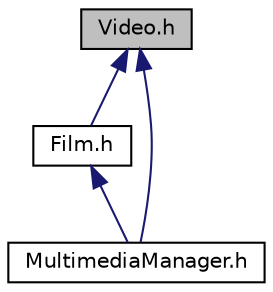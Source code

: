 digraph "Video.h"
{
 // LATEX_PDF_SIZE
  edge [fontname="Helvetica",fontsize="10",labelfontname="Helvetica",labelfontsize="10"];
  node [fontname="Helvetica",fontsize="10",shape=record];
  Node1 [label="Video.h",height=0.2,width=0.4,color="black", fillcolor="grey75", style="filled", fontcolor="black",tooltip="This file contains the Video class."];
  Node1 -> Node2 [dir="back",color="midnightblue",fontsize="10",style="solid"];
  Node2 [label="Film.h",height=0.2,width=0.4,color="black", fillcolor="white", style="filled",URL="$Film_8h.html",tooltip="This file contains the Film class."];
  Node2 -> Node3 [dir="back",color="midnightblue",fontsize="10",style="solid"];
  Node3 [label="MultimediaManager.h",height=0.2,width=0.4,color="black", fillcolor="white", style="filled",URL="$MultimediaManager_8h_source.html",tooltip=" "];
  Node1 -> Node3 [dir="back",color="midnightblue",fontsize="10",style="solid"];
}
